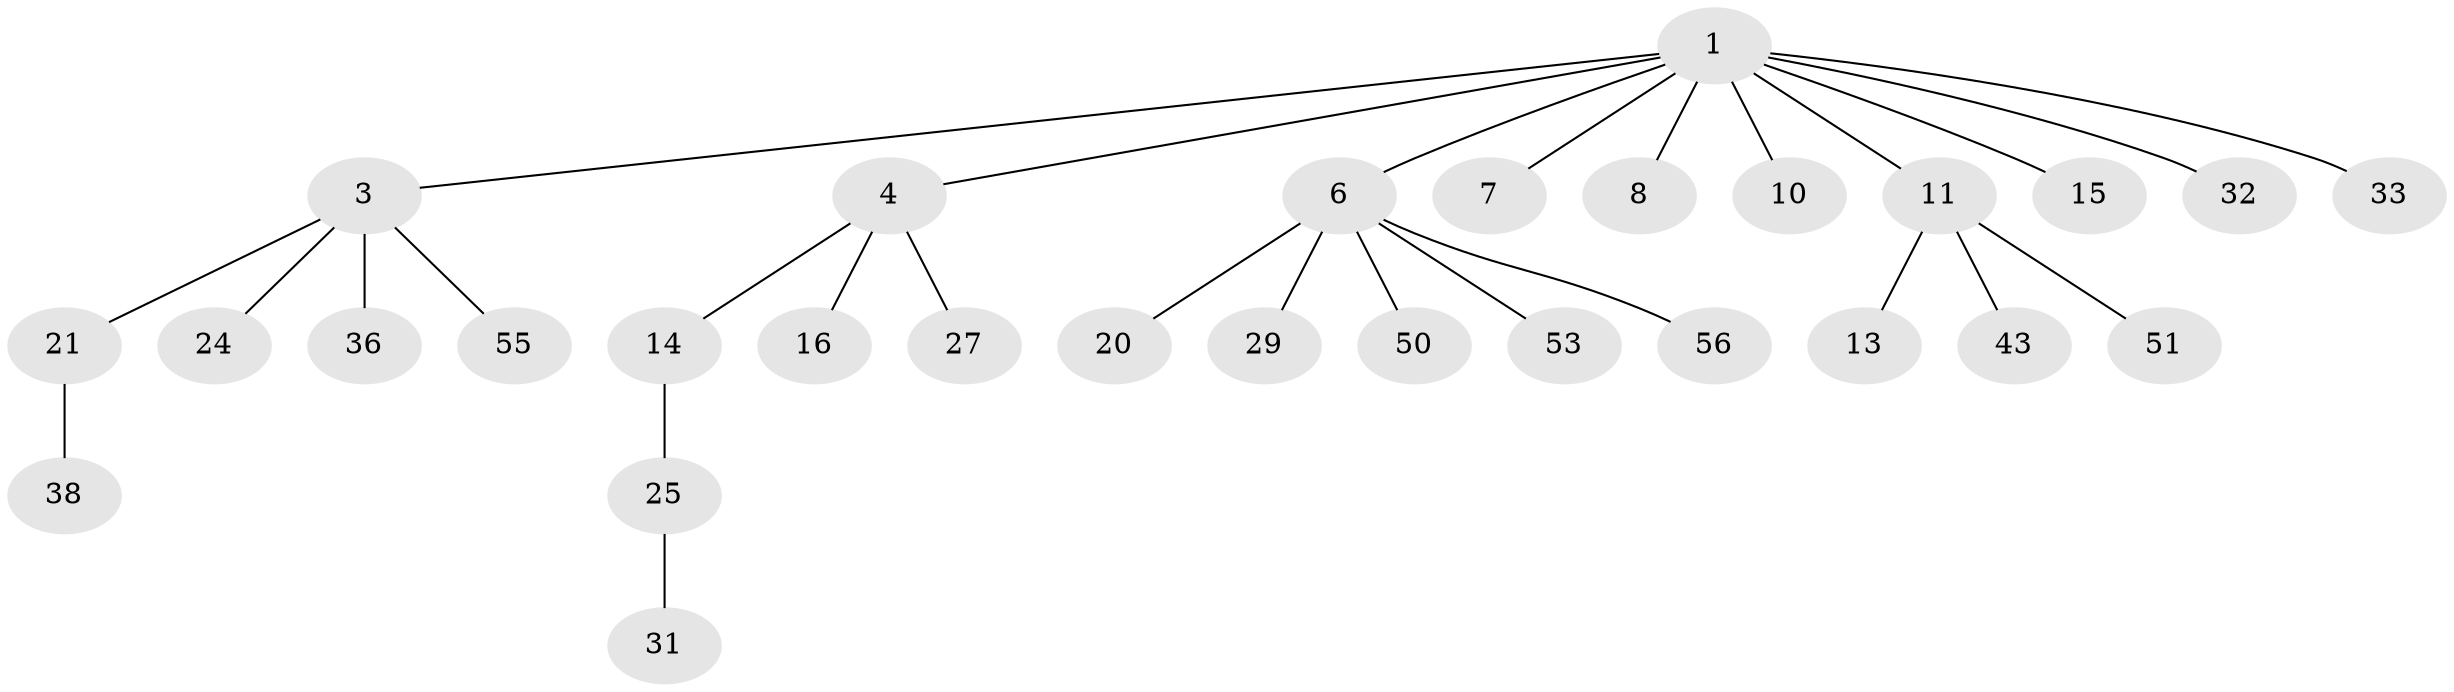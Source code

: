 // original degree distribution, {7: 0.017241379310344827, 5: 0.05172413793103448, 3: 0.10344827586206896, 4: 0.05172413793103448, 2: 0.29310344827586204, 1: 0.4827586206896552}
// Generated by graph-tools (version 1.1) at 2025/15/03/09/25 04:15:28]
// undirected, 29 vertices, 28 edges
graph export_dot {
graph [start="1"]
  node [color=gray90,style=filled];
  1 [super="+2+17"];
  3 [super="+9"];
  4 [super="+5"];
  6 [super="+58+12+18"];
  7 [super="+19"];
  8 [super="+37"];
  10;
  11 [super="+28"];
  13 [super="+42+30"];
  14 [super="+23"];
  15;
  16;
  20;
  21 [super="+45"];
  24;
  25 [super="+26+47"];
  27 [super="+34"];
  29;
  31 [super="+48"];
  32 [super="+40"];
  33;
  36 [super="+39"];
  38 [super="+41"];
  43;
  50;
  51;
  53;
  55;
  56 [super="+57"];
  1 -- 3;
  1 -- 8;
  1 -- 10;
  1 -- 11;
  1 -- 15;
  1 -- 33;
  1 -- 4;
  1 -- 6;
  1 -- 7;
  1 -- 32;
  3 -- 55;
  3 -- 24;
  3 -- 36;
  3 -- 21;
  4 -- 14;
  4 -- 16;
  4 -- 27;
  6 -- 29;
  6 -- 50;
  6 -- 20;
  6 -- 53;
  6 -- 56;
  11 -- 13;
  11 -- 43;
  11 -- 51;
  14 -- 25;
  21 -- 38;
  25 -- 31;
}
